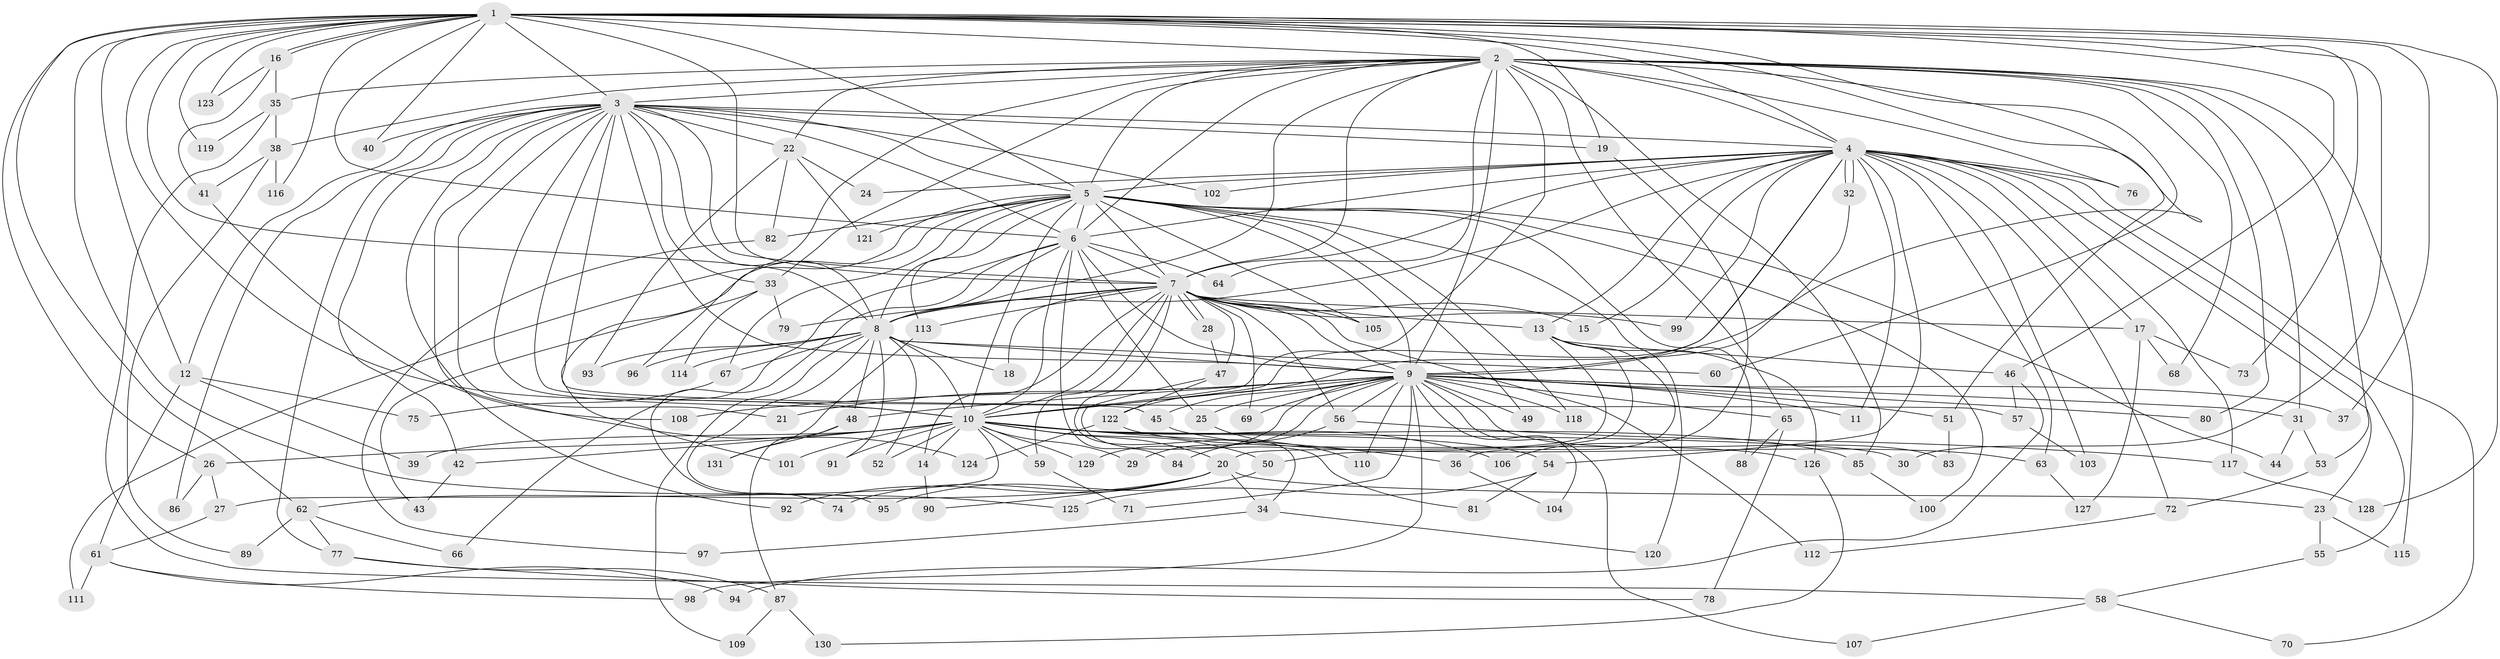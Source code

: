 // Generated by graph-tools (version 1.1) at 2025/35/03/09/25 02:35:05]
// undirected, 131 vertices, 287 edges
graph export_dot {
graph [start="1"]
  node [color=gray90,style=filled];
  1;
  2;
  3;
  4;
  5;
  6;
  7;
  8;
  9;
  10;
  11;
  12;
  13;
  14;
  15;
  16;
  17;
  18;
  19;
  20;
  21;
  22;
  23;
  24;
  25;
  26;
  27;
  28;
  29;
  30;
  31;
  32;
  33;
  34;
  35;
  36;
  37;
  38;
  39;
  40;
  41;
  42;
  43;
  44;
  45;
  46;
  47;
  48;
  49;
  50;
  51;
  52;
  53;
  54;
  55;
  56;
  57;
  58;
  59;
  60;
  61;
  62;
  63;
  64;
  65;
  66;
  67;
  68;
  69;
  70;
  71;
  72;
  73;
  74;
  75;
  76;
  77;
  78;
  79;
  80;
  81;
  82;
  83;
  84;
  85;
  86;
  87;
  88;
  89;
  90;
  91;
  92;
  93;
  94;
  95;
  96;
  97;
  98;
  99;
  100;
  101;
  102;
  103;
  104;
  105;
  106;
  107;
  108;
  109;
  110;
  111;
  112;
  113;
  114;
  115;
  116;
  117;
  118;
  119;
  120;
  121;
  122;
  123;
  124;
  125;
  126;
  127;
  128;
  129;
  130;
  131;
  1 -- 2;
  1 -- 3;
  1 -- 4;
  1 -- 5;
  1 -- 6;
  1 -- 7;
  1 -- 8;
  1 -- 9;
  1 -- 10;
  1 -- 12;
  1 -- 16;
  1 -- 16;
  1 -- 19;
  1 -- 26;
  1 -- 30;
  1 -- 37;
  1 -- 40;
  1 -- 46;
  1 -- 60;
  1 -- 62;
  1 -- 73;
  1 -- 116;
  1 -- 119;
  1 -- 123;
  1 -- 125;
  1 -- 128;
  2 -- 3;
  2 -- 4;
  2 -- 5;
  2 -- 6;
  2 -- 7;
  2 -- 8;
  2 -- 9;
  2 -- 10;
  2 -- 22;
  2 -- 31;
  2 -- 33;
  2 -- 35;
  2 -- 38;
  2 -- 51;
  2 -- 53;
  2 -- 64;
  2 -- 65;
  2 -- 68;
  2 -- 76;
  2 -- 80;
  2 -- 85;
  2 -- 96;
  2 -- 115;
  3 -- 4;
  3 -- 5;
  3 -- 6;
  3 -- 7;
  3 -- 8;
  3 -- 9;
  3 -- 10;
  3 -- 12;
  3 -- 19;
  3 -- 21;
  3 -- 22;
  3 -- 33;
  3 -- 40;
  3 -- 42;
  3 -- 45;
  3 -- 57;
  3 -- 77;
  3 -- 86;
  3 -- 92;
  3 -- 102;
  3 -- 124;
  4 -- 5;
  4 -- 6;
  4 -- 7;
  4 -- 8;
  4 -- 9;
  4 -- 10;
  4 -- 11;
  4 -- 13;
  4 -- 15;
  4 -- 17;
  4 -- 23;
  4 -- 24;
  4 -- 32;
  4 -- 32;
  4 -- 54;
  4 -- 55;
  4 -- 63;
  4 -- 70;
  4 -- 72;
  4 -- 76;
  4 -- 99;
  4 -- 102;
  4 -- 103;
  4 -- 117;
  5 -- 6;
  5 -- 7;
  5 -- 8;
  5 -- 9;
  5 -- 10;
  5 -- 44;
  5 -- 49;
  5 -- 67;
  5 -- 82;
  5 -- 88;
  5 -- 100;
  5 -- 101;
  5 -- 105;
  5 -- 111;
  5 -- 113;
  5 -- 118;
  5 -- 120;
  5 -- 121;
  6 -- 7;
  6 -- 8;
  6 -- 9;
  6 -- 10;
  6 -- 25;
  6 -- 64;
  6 -- 66;
  6 -- 74;
  6 -- 84;
  7 -- 8;
  7 -- 9;
  7 -- 10;
  7 -- 13;
  7 -- 14;
  7 -- 15;
  7 -- 17;
  7 -- 18;
  7 -- 28;
  7 -- 28;
  7 -- 34;
  7 -- 47;
  7 -- 56;
  7 -- 59;
  7 -- 69;
  7 -- 79;
  7 -- 99;
  7 -- 105;
  7 -- 112;
  7 -- 113;
  8 -- 9;
  8 -- 10;
  8 -- 18;
  8 -- 48;
  8 -- 52;
  8 -- 60;
  8 -- 67;
  8 -- 91;
  8 -- 93;
  8 -- 95;
  8 -- 96;
  8 -- 109;
  8 -- 114;
  9 -- 10;
  9 -- 11;
  9 -- 21;
  9 -- 25;
  9 -- 29;
  9 -- 31;
  9 -- 37;
  9 -- 45;
  9 -- 48;
  9 -- 49;
  9 -- 51;
  9 -- 56;
  9 -- 65;
  9 -- 69;
  9 -- 71;
  9 -- 80;
  9 -- 83;
  9 -- 98;
  9 -- 104;
  9 -- 107;
  9 -- 108;
  9 -- 110;
  9 -- 118;
  9 -- 129;
  10 -- 14;
  10 -- 20;
  10 -- 26;
  10 -- 27;
  10 -- 29;
  10 -- 30;
  10 -- 36;
  10 -- 39;
  10 -- 42;
  10 -- 50;
  10 -- 52;
  10 -- 54;
  10 -- 59;
  10 -- 85;
  10 -- 91;
  10 -- 101;
  10 -- 106;
  10 -- 129;
  12 -- 39;
  12 -- 61;
  12 -- 75;
  13 -- 20;
  13 -- 36;
  13 -- 46;
  13 -- 50;
  13 -- 126;
  14 -- 90;
  16 -- 35;
  16 -- 41;
  16 -- 123;
  17 -- 68;
  17 -- 73;
  17 -- 127;
  19 -- 106;
  20 -- 23;
  20 -- 34;
  20 -- 62;
  20 -- 74;
  20 -- 90;
  20 -- 92;
  22 -- 24;
  22 -- 82;
  22 -- 93;
  22 -- 121;
  23 -- 55;
  23 -- 115;
  25 -- 110;
  26 -- 27;
  26 -- 86;
  27 -- 61;
  28 -- 47;
  31 -- 44;
  31 -- 53;
  32 -- 122;
  33 -- 43;
  33 -- 79;
  33 -- 114;
  34 -- 97;
  34 -- 120;
  35 -- 38;
  35 -- 58;
  35 -- 119;
  36 -- 104;
  38 -- 41;
  38 -- 89;
  38 -- 116;
  41 -- 108;
  42 -- 43;
  45 -- 63;
  46 -- 57;
  46 -- 94;
  47 -- 81;
  47 -- 122;
  48 -- 87;
  48 -- 131;
  50 -- 95;
  51 -- 83;
  53 -- 72;
  54 -- 81;
  54 -- 125;
  55 -- 58;
  56 -- 84;
  56 -- 117;
  57 -- 103;
  58 -- 70;
  58 -- 107;
  59 -- 71;
  61 -- 94;
  61 -- 98;
  61 -- 111;
  62 -- 66;
  62 -- 77;
  62 -- 89;
  63 -- 127;
  65 -- 78;
  65 -- 88;
  67 -- 75;
  72 -- 112;
  77 -- 78;
  77 -- 87;
  82 -- 97;
  85 -- 100;
  87 -- 109;
  87 -- 130;
  113 -- 131;
  117 -- 128;
  122 -- 124;
  122 -- 126;
  126 -- 130;
}
